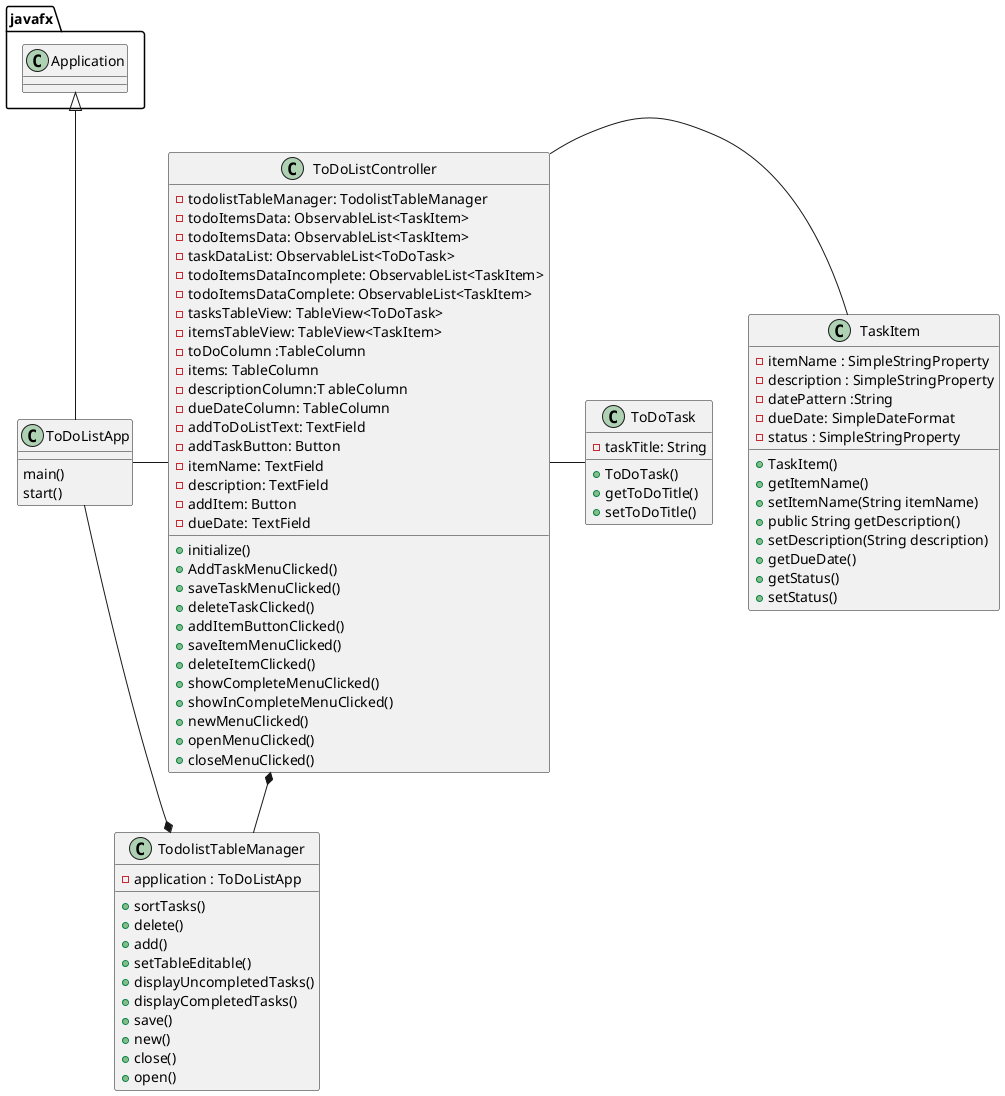 @startuml
class TodolistTableManager{
- application : ToDoListApp
+ sortTasks()
+ delete()
+ add()
+ setTableEditable()
+ displayUncompletedTasks()
+ displayCompletedTasks()
+ save()
+ new()
+ close()
+ open()
}

class ToDoListController {
    - todolistTableManager: TodolistTableManager
    - todoItemsData: ObservableList<TaskItem>
    - todoItemsData: ObservableList<TaskItem>
    - taskDataList: ObservableList<ToDoTask>
    - todoItemsDataIncomplete: ObservableList<TaskItem>
    - todoItemsDataComplete: ObservableList<TaskItem>
    - tasksTableView: TableView<ToDoTask>
    - itemsTableView: TableView<TaskItem>
    - toDoColumn :TableColumn
    - items: TableColumn
    - descriptionColumn:T ableColumn
    - dueDateColumn: TableColumn
    - addToDoListText: TextField
    - addTaskButton: Button
    - itemName: TextField
    - description: TextField
    - addItem: Button
    - dueDate: TextField

 + initialize()
 + AddTaskMenuClicked()
 + saveTaskMenuClicked()
 + deleteTaskClicked()
 + addItemButtonClicked()
 + saveItemMenuClicked()
 + deleteItemClicked()
 + showCompleteMenuClicked()
 + showInCompleteMenuClicked()
 + newMenuClicked()
 + openMenuClicked()
 + closeMenuClicked()


}

class ToDoTask{
- taskTitle: String
+ ToDoTask()
+ getToDoTitle()
+ setToDoTitle()
}

class TaskItem{
    -  itemName : SimpleStringProperty
    -  description : SimpleStringProperty
    -  datePattern :String
    -  dueDate: SimpleDateFormat
    -  status : SimpleStringProperty
+ TaskItem()
+ getItemName()
+ setItemName(String itemName)
+ public String getDescription()
+ setDescription(String description)
+ getDueDate()
+ getStatus()
+ setStatus()

}
class ToDoListApp{
main()
start()
}

javafx.Application <|-- ToDoListApp
ToDoListApp - ToDoListController
ToDoListController - TaskItem
ToDoListController - ToDoTask
ToDoListController *-- TodolistTableManager
TodolistTableManager *-- ToDoListApp
@enduml